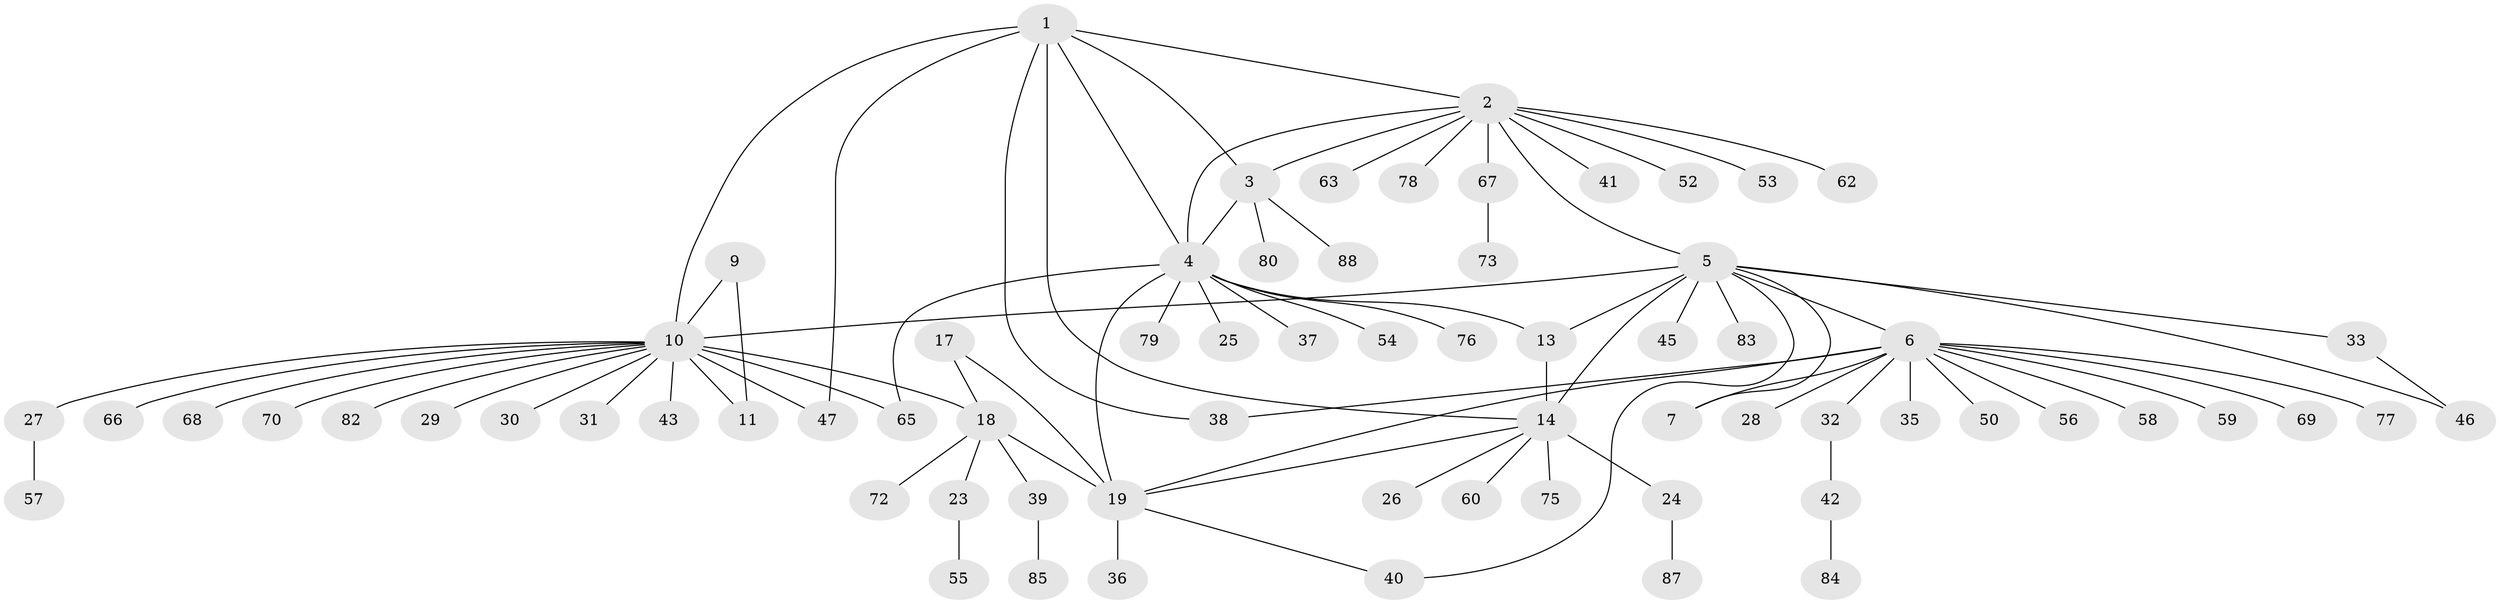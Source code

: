 // Generated by graph-tools (version 1.1) at 2025/24/03/03/25 07:24:13]
// undirected, 70 vertices, 87 edges
graph export_dot {
graph [start="1"]
  node [color=gray90,style=filled];
  1 [super="+22"];
  2 [super="+61"];
  3 [super="+74"];
  4 [super="+21"];
  5 [super="+15"];
  6 [super="+8"];
  7;
  9;
  10 [super="+12"];
  11 [super="+48"];
  13 [super="+51"];
  14 [super="+16"];
  17 [super="+20"];
  18 [super="+64"];
  19 [super="+34"];
  23 [super="+71"];
  24;
  25;
  26;
  27;
  28;
  29;
  30;
  31 [super="+81"];
  32;
  33 [super="+44"];
  35;
  36;
  37;
  38;
  39 [super="+49"];
  40;
  41;
  42 [super="+86"];
  43;
  45;
  46;
  47;
  50;
  52;
  53;
  54;
  55;
  56;
  57;
  58;
  59;
  60;
  62;
  63;
  65;
  66;
  67;
  68;
  69;
  70;
  72;
  73;
  75;
  76;
  77;
  78;
  79;
  80;
  82;
  83;
  84;
  85;
  87;
  88;
  1 -- 2;
  1 -- 3;
  1 -- 4;
  1 -- 10;
  1 -- 14;
  1 -- 38;
  1 -- 47;
  2 -- 3;
  2 -- 4;
  2 -- 5;
  2 -- 41;
  2 -- 52;
  2 -- 53;
  2 -- 62;
  2 -- 63;
  2 -- 67;
  2 -- 78;
  3 -- 4;
  3 -- 80;
  3 -- 88;
  4 -- 19;
  4 -- 25;
  4 -- 54;
  4 -- 79;
  4 -- 65;
  4 -- 37;
  4 -- 76;
  4 -- 13;
  5 -- 6 [weight=2];
  5 -- 7;
  5 -- 40;
  5 -- 46;
  5 -- 10 [weight=2];
  5 -- 33;
  5 -- 13;
  5 -- 14 [weight=2];
  5 -- 45;
  5 -- 83;
  6 -- 7 [weight=2];
  6 -- 19;
  6 -- 28;
  6 -- 32;
  6 -- 35;
  6 -- 38;
  6 -- 50;
  6 -- 56;
  6 -- 58;
  6 -- 59;
  6 -- 77;
  6 -- 69;
  9 -- 10 [weight=2];
  9 -- 11;
  10 -- 11 [weight=2];
  10 -- 27;
  10 -- 43;
  10 -- 47;
  10 -- 65;
  10 -- 66;
  10 -- 68;
  10 -- 70;
  10 -- 18;
  10 -- 82;
  10 -- 29;
  10 -- 30;
  10 -- 31;
  13 -- 14 [weight=2];
  14 -- 24;
  14 -- 26;
  14 -- 60;
  14 -- 75;
  14 -- 19;
  17 -- 18 [weight=2];
  17 -- 19 [weight=2];
  18 -- 19;
  18 -- 23;
  18 -- 39;
  18 -- 72;
  19 -- 36;
  19 -- 40;
  23 -- 55;
  24 -- 87;
  27 -- 57;
  32 -- 42;
  33 -- 46;
  39 -- 85;
  42 -- 84;
  67 -- 73;
}

